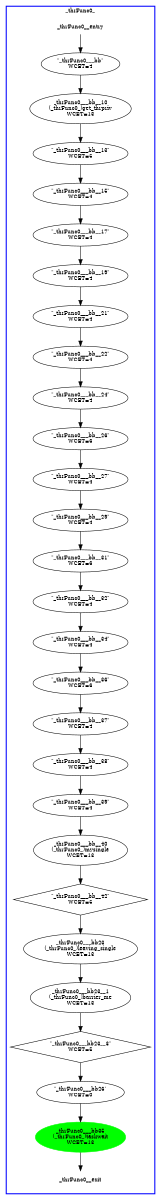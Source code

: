 digraph "CFG" {
fontsize=10;
orientation="portrait";
rankdir="TB";
size="10,8";
_thrFunc0___bb__31 [fontsize=10, label="\"_thrFunc0___bb__31\"\nWCET=6", width="0.01"];
_thrFunc0___bb__26 [fontsize=10, label="\"_thrFunc0___bb__26\"\nWCET=6", width="0.01"];
_thrFunc0___bb23__1 [fontsize=10, label="_thrFunc0___bb23__1\n(_thrFunc0_)barrier_me\nWCET=13", width="0.01"];
_thrFunc0___bb__17 [fontsize=10, label="\"_thrFunc0___bb__17\"\nWCET=4", width="0.01"];
_thrFunc0__exit [color="white", fontsize=10, label="_thrFunc0__exit", width="0.01"];
_thrFunc0___bb__38 [fontsize=10, label="\"_thrFunc0___bb__38\"\nWCET=4", width="0.01"];
_thrFunc0___bb__29 [fontsize=10, label="\"_thrFunc0___bb__29\"\nWCET=4", width="0.01"];
_thrFunc0___bb__19 [fontsize=10, label="\"_thrFunc0___bb__19\"\nWCET=4", width="0.01"];
_thrFunc0__entry [color="white", fontsize=10, height="0.01", label="_thrFunc0__entry", width="0.01"];
_thrFunc0___bb__10 [fontsize=10, label="_thrFunc0___bb__10\n(_thrFunc0_)get_thrpriv\nWCET=13", width="0.01"];
_thrFunc0___bb__34 [fontsize=10, label="\"_thrFunc0___bb__34\"\nWCET=4", width="0.01"];
_thrFunc0___bb__32 [fontsize=10, label="\"_thrFunc0___bb__32\"\nWCET=4", width="0.01"];
_thrFunc0___bb__40 [fontsize=10, label="_thrFunc0___bb__40\n(_thrFunc0_)mysingle\nWCET=13", width="0.01"];
_thrFunc0___bb26 [fontsize=10, label="\"_thrFunc0___bb26\"\nWCET=0", width="0.01"];
_thrFunc0___bb__39 [fontsize=10, label="\"_thrFunc0___bb__39\"\nWCET=4", width="0.01"];
_thrFunc0___bb__37 [fontsize=10, label="\"_thrFunc0___bb__37\"\nWCET=4", width="0.01"];
_thrFunc0___bb__24 [fontsize=10, label="\"_thrFunc0___bb__24\"\nWCET=4", width="0.01"];
_thrFunc0___bb__13 [fontsize=10, label="\"_thrFunc0___bb__13\"\nWCET=5", width="0.01"];
_thrFunc0___bb [fontsize=10, label="\"_thrFunc0___bb\"\nWCET=4", width="0.01"];
_thrFunc0___bb__42 [fontsize=10, label="\"_thrFunc0___bb__42\"\nWCET=5", shape=diamond, width="0.01"];
_thrFunc0___bb__36 [fontsize=10, label="\"_thrFunc0___bb__36\"\nWCET=6", width="0.01"];
_thrFunc0___bb23 [fontsize=10, label="_thrFunc0___bb23\n(_thrFunc0_)leaving_single\nWCET=13", width="0.01"];
_thrFunc0___bb__22 [fontsize=10, label="\"_thrFunc0___bb__22\"\nWCET=4", width="0.01"];
_thrFunc0___bb__21 [fontsize=10, label="\"_thrFunc0___bb__21\"\nWCET=4", width="0.01"];
_thrFunc0___bb35 [color=green, fontsize=10, label="_thrFunc0___bb35\n(_thrFunc0_)taskwait\nWCET=13", style=filled, width="0.01"];
_thrFunc0___bb__27 [fontsize=10, label="\"_thrFunc0___bb__27\"\nWCET=4", width="0.01"];
_thrFunc0___bb__15 [fontsize=10, label="\"_thrFunc0___bb__15\"\nWCET=4", width="0.01"];
_thrFunc0___bb23__3 [fontsize=10, label="\"_thrFunc0___bb23__3\"\nWCET=5", shape=diamond, width="0.01"];
_thrFunc0___bb__31 -> _thrFunc0___bb__32  [key=0];
_thrFunc0___bb__26 -> _thrFunc0___bb__27  [key=0];
_thrFunc0___bb23__1 -> _thrFunc0___bb23__3  [key=0];
_thrFunc0___bb__17 -> _thrFunc0___bb__19  [key=0];
_thrFunc0___bb__38 -> _thrFunc0___bb__39  [key=0];
_thrFunc0___bb__29 -> _thrFunc0___bb__31  [key=0];
_thrFunc0___bb__19 -> _thrFunc0___bb__21  [key=0];
_thrFunc0__entry -> _thrFunc0___bb  [key=0];
_thrFunc0___bb__10 -> _thrFunc0___bb__13  [key=0];
_thrFunc0___bb__34 -> _thrFunc0___bb__36  [key=0];
_thrFunc0___bb__32 -> _thrFunc0___bb__34  [key=0];
_thrFunc0___bb__40 -> _thrFunc0___bb__42  [key=0];
_thrFunc0___bb26 -> _thrFunc0___bb35  [key=0];
_thrFunc0___bb__39 -> _thrFunc0___bb__40  [key=0];
_thrFunc0___bb__37 -> _thrFunc0___bb__38  [key=0];
_thrFunc0___bb__24 -> _thrFunc0___bb__26  [key=0];
_thrFunc0___bb__13 -> _thrFunc0___bb__15  [key=0];
_thrFunc0___bb -> _thrFunc0___bb__10  [key=0];
_thrFunc0___bb__42 -> _thrFunc0___bb23  [key=0];
_thrFunc0___bb__36 -> _thrFunc0___bb__37  [key=0];
_thrFunc0___bb23 -> _thrFunc0___bb23__1  [key=0];
_thrFunc0___bb__22 -> _thrFunc0___bb__24  [key=0];
_thrFunc0___bb__21 -> _thrFunc0___bb__22  [key=0];
_thrFunc0___bb35 -> _thrFunc0__exit  [key=0];
_thrFunc0___bb__27 -> _thrFunc0___bb__29  [key=0];
_thrFunc0___bb__15 -> _thrFunc0___bb__17  [key=0];
_thrFunc0___bb23__3 -> _thrFunc0___bb26  [key=0];
subgraph "cluster__thrFunc0_" {
label=_thrFunc0_
style="bold"
color="blue"
"_thrFunc0___bb"
"_thrFunc0___bb__10"
"_thrFunc0___bb__13"
"_thrFunc0___bb__15"
"_thrFunc0___bb__17"
"_thrFunc0___bb__19"
"_thrFunc0___bb__21"
"_thrFunc0___bb__22"
"_thrFunc0___bb__24"
"_thrFunc0___bb__26"
"_thrFunc0___bb__27"
"_thrFunc0___bb__29"
"_thrFunc0___bb__31"
"_thrFunc0___bb__32"
"_thrFunc0___bb__34"
"_thrFunc0___bb__36"
"_thrFunc0___bb__37"
"_thrFunc0___bb__38"
"_thrFunc0___bb__39"
"_thrFunc0___bb__40"
"_thrFunc0___bb__42"


"_thrFunc0___bb23"
"_thrFunc0___bb23__1"
"_thrFunc0___bb23__3"
"_thrFunc0___bb26"







"_thrFunc0___bb35"

"_thrFunc0__entry"
"_thrFunc0__exit"
}
subgraph "cluster__taskFunc2_" {
label=_taskFunc2_
style="bold"






























}
subgraph "cluster_knapsack_par" {
label=knapsack_par
style="bold"































































}
subgraph "cluster__taskFunc0_" {
label=_taskFunc0_
style="bold"


































}
subgraph "cluster__taskFunc1_" {
label=_taskFunc1_
style="bold"






































}
}
